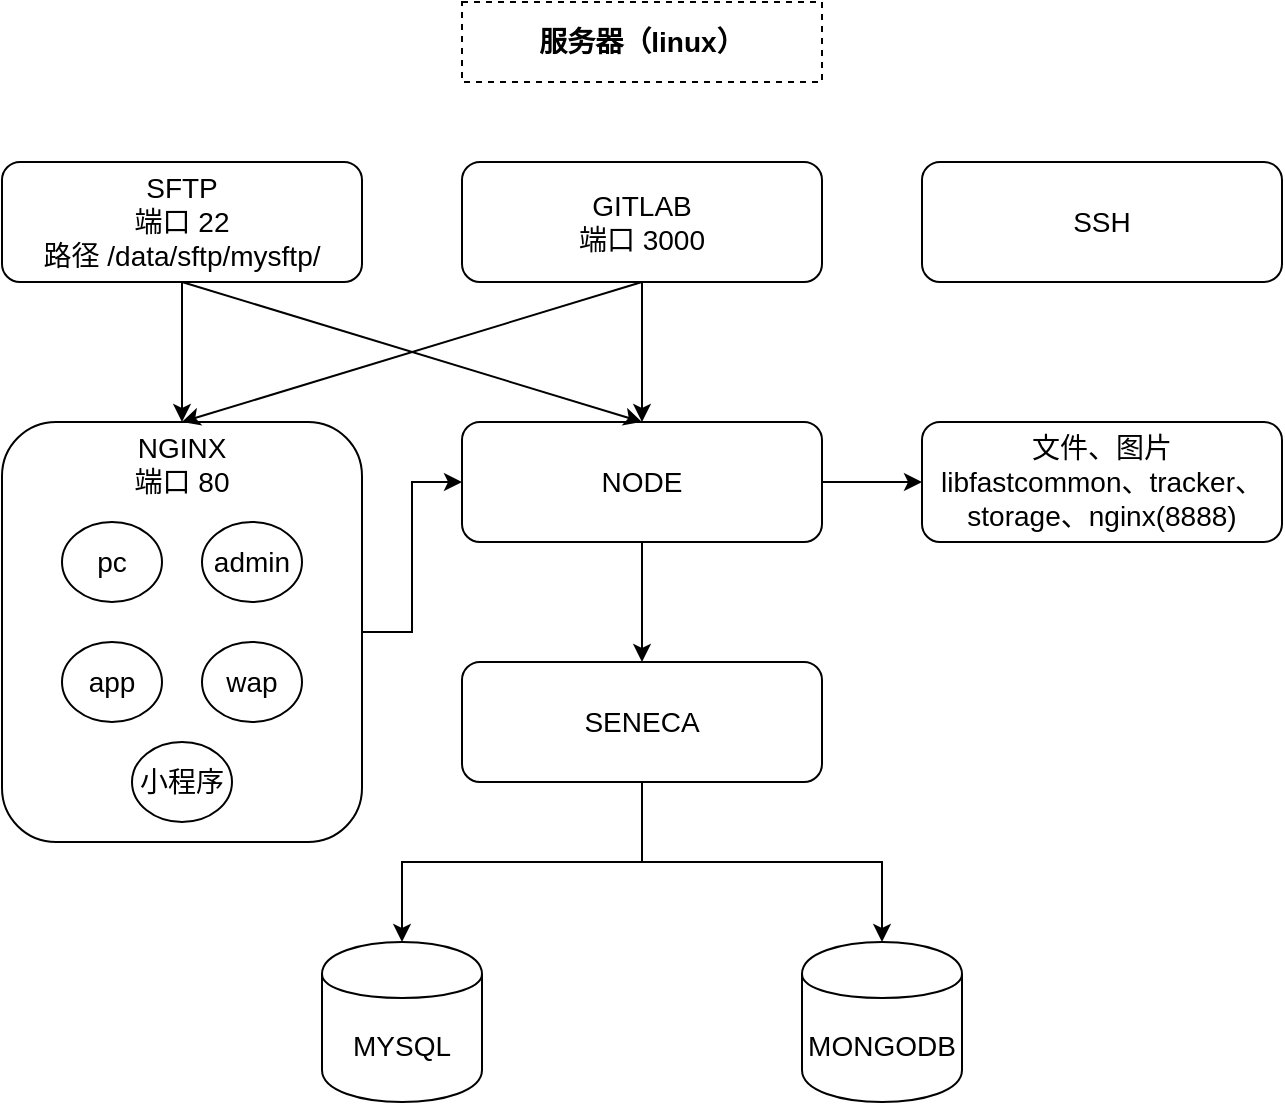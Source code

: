 <mxfile version="12.2.7" type="github" pages="1">
  <diagram id="VRQW3Jt0eaMa1CC4UobA" name="Page-1">
    <mxGraphModel dx="1320" dy="627" grid="1" gridSize="10" guides="1" tooltips="1" connect="1" arrows="1" fold="1" page="1" pageScale="1" pageWidth="827" pageHeight="1169" math="0" shadow="0">
      <root>
        <mxCell id="0"/>
        <mxCell id="1" parent="0"/>
        <mxCell id="4vmc7MduP0g42sPAPMOg-2" value="服务器（linux）" style="rounded=0;whiteSpace=wrap;html=1;fontStyle=1;fontSize=14;dashed=1;" parent="1" vertex="1">
          <mxGeometry x="300" y="20" width="180" height="40" as="geometry"/>
        </mxCell>
        <mxCell id="4vmc7MduP0g42sPAPMOg-4" value="文件、图片&#xa;libfastcommon、tracker、&#xa;storage、nginx(8888)" style="rounded=1;whiteSpace=wrap;strokeWidth=1;fontSize=14;fontStyle=0;fontFamily=Helvetica;verticalAlign=middle;horizontal=1;spacing=0;" parent="1" vertex="1">
          <mxGeometry x="530" y="230" width="180" height="60" as="geometry"/>
        </mxCell>
        <mxCell id="yCcydIhPeO00OU6VGQBU-1" value="SFTP&#xa;端口 22&#xa;路径 /data/sftp/mysftp/" style="rounded=1;whiteSpace=wrap;strokeWidth=1;fontSize=14;fontStyle=0;fontFamily=Helvetica;verticalAlign=middle;horizontal=1;spacing=0;" parent="1" vertex="1">
          <mxGeometry x="70" y="100" width="180" height="60" as="geometry"/>
        </mxCell>
        <mxCell id="yCcydIhPeO00OU6VGQBU-22" style="edgeStyle=orthogonalEdgeStyle;rounded=0;orthogonalLoop=1;jettySize=auto;html=1;exitX=1;exitY=0.5;exitDx=0;exitDy=0;entryX=0;entryY=0.5;entryDx=0;entryDy=0;fontFamily=Helvetica;fontSize=14;" parent="1" source="yCcydIhPeO00OU6VGQBU-2" target="4vmc7MduP0g42sPAPMOg-4" edge="1">
          <mxGeometry relative="1" as="geometry"/>
        </mxCell>
        <mxCell id="yCcydIhPeO00OU6VGQBU-26" style="edgeStyle=orthogonalEdgeStyle;rounded=0;orthogonalLoop=1;jettySize=auto;html=1;exitX=0.5;exitY=1;exitDx=0;exitDy=0;entryX=0.5;entryY=0;entryDx=0;entryDy=0;fontFamily=Helvetica;fontSize=14;" parent="1" source="yCcydIhPeO00OU6VGQBU-2" target="yCcydIhPeO00OU6VGQBU-23" edge="1">
          <mxGeometry relative="1" as="geometry"/>
        </mxCell>
        <mxCell id="yCcydIhPeO00OU6VGQBU-2" value="NODE" style="rounded=1;whiteSpace=wrap;strokeWidth=1;fontSize=14;fontStyle=0;fontFamily=Helvetica;verticalAlign=middle;horizontal=1;spacing=0;" parent="1" vertex="1">
          <mxGeometry x="300" y="230" width="180" height="60" as="geometry"/>
        </mxCell>
        <mxCell id="yCcydIhPeO00OU6VGQBU-19" style="edgeStyle=orthogonalEdgeStyle;rounded=0;orthogonalLoop=1;jettySize=auto;html=1;entryX=0.5;entryY=0;entryDx=0;entryDy=0;fontFamily=Helvetica;fontSize=14;" parent="1" source="yCcydIhPeO00OU6VGQBU-3" target="yCcydIhPeO00OU6VGQBU-2" edge="1">
          <mxGeometry relative="1" as="geometry"/>
        </mxCell>
        <mxCell id="yCcydIhPeO00OU6VGQBU-3" value="GITLAB&#xa;端口 3000" style="rounded=1;whiteSpace=wrap;strokeWidth=1;fontSize=14;fontStyle=0;fontFamily=Helvetica;verticalAlign=middle;horizontal=1;spacing=0;" parent="1" vertex="1">
          <mxGeometry x="300" y="100" width="180" height="60" as="geometry"/>
        </mxCell>
        <mxCell id="yCcydIhPeO00OU6VGQBU-25" style="edgeStyle=orthogonalEdgeStyle;rounded=0;orthogonalLoop=1;jettySize=auto;html=1;exitX=1;exitY=0.5;exitDx=0;exitDy=0;entryX=0;entryY=0.5;entryDx=0;entryDy=0;fontFamily=Helvetica;fontSize=14;" parent="1" source="yCcydIhPeO00OU6VGQBU-5" target="yCcydIhPeO00OU6VGQBU-2" edge="1">
          <mxGeometry relative="1" as="geometry"/>
        </mxCell>
        <mxCell id="yCcydIhPeO00OU6VGQBU-5" value="NGINX&#xa;端口 80" style="rounded=1;whiteSpace=wrap;strokeWidth=1;fontSize=14;fontStyle=0;fontFamily=Helvetica;verticalAlign=top;horizontal=1;spacing=0;" parent="1" vertex="1">
          <mxGeometry x="70" y="230" width="180" height="210" as="geometry"/>
        </mxCell>
        <mxCell id="yCcydIhPeO00OU6VGQBU-16" value="" style="endArrow=classic;html=1;fontFamily=Helvetica;fontSize=14;exitX=0.5;exitY=1;exitDx=0;exitDy=0;entryX=0.5;entryY=0;entryDx=0;entryDy=0;" parent="1" source="yCcydIhPeO00OU6VGQBU-1" target="yCcydIhPeO00OU6VGQBU-5" edge="1">
          <mxGeometry width="50" height="50" relative="1" as="geometry">
            <mxPoint x="70" y="420" as="sourcePoint"/>
            <mxPoint x="120" y="370" as="targetPoint"/>
          </mxGeometry>
        </mxCell>
        <mxCell id="yCcydIhPeO00OU6VGQBU-18" value="" style="endArrow=classic;html=1;fontFamily=Helvetica;fontSize=14;exitX=0.5;exitY=1;exitDx=0;exitDy=0;entryX=0.5;entryY=0;entryDx=0;entryDy=0;" parent="1" source="yCcydIhPeO00OU6VGQBU-3" target="yCcydIhPeO00OU6VGQBU-5" edge="1">
          <mxGeometry width="50" height="50" relative="1" as="geometry">
            <mxPoint x="70" y="420" as="sourcePoint"/>
            <mxPoint x="160" y="190" as="targetPoint"/>
          </mxGeometry>
        </mxCell>
        <mxCell id="yCcydIhPeO00OU6VGQBU-20" value="" style="endArrow=classic;html=1;fontFamily=Helvetica;fontSize=14;exitX=0.5;exitY=1;exitDx=0;exitDy=0;entryX=0.5;entryY=0;entryDx=0;entryDy=0;" parent="1" source="yCcydIhPeO00OU6VGQBU-1" target="yCcydIhPeO00OU6VGQBU-2" edge="1">
          <mxGeometry width="50" height="50" relative="1" as="geometry">
            <mxPoint x="70" y="420" as="sourcePoint"/>
            <mxPoint x="120" y="370" as="targetPoint"/>
          </mxGeometry>
        </mxCell>
        <mxCell id="yCcydIhPeO00OU6VGQBU-34" style="edgeStyle=orthogonalEdgeStyle;rounded=0;orthogonalLoop=1;jettySize=auto;html=1;exitX=0.5;exitY=1;exitDx=0;exitDy=0;entryX=0.5;entryY=0;entryDx=0;entryDy=0;fontFamily=Helvetica;fontSize=14;" parent="1" source="yCcydIhPeO00OU6VGQBU-23" target="yCcydIhPeO00OU6VGQBU-31" edge="1">
          <mxGeometry relative="1" as="geometry"/>
        </mxCell>
        <mxCell id="yCcydIhPeO00OU6VGQBU-35" style="edgeStyle=orthogonalEdgeStyle;rounded=0;orthogonalLoop=1;jettySize=auto;html=1;exitX=0.5;exitY=1;exitDx=0;exitDy=0;fontFamily=Helvetica;fontSize=14;" parent="1" source="yCcydIhPeO00OU6VGQBU-23" target="yCcydIhPeO00OU6VGQBU-30" edge="1">
          <mxGeometry relative="1" as="geometry"/>
        </mxCell>
        <mxCell id="yCcydIhPeO00OU6VGQBU-23" value="SENECA" style="rounded=1;whiteSpace=wrap;strokeWidth=1;fontSize=14;fontStyle=0;fontFamily=Helvetica;verticalAlign=middle;horizontal=1;spacing=0;" parent="1" vertex="1">
          <mxGeometry x="300" y="350" width="180" height="60" as="geometry"/>
        </mxCell>
        <mxCell id="yCcydIhPeO00OU6VGQBU-29" value="SSH" style="rounded=1;whiteSpace=wrap;strokeWidth=1;fontSize=14;fontStyle=0;fontFamily=Helvetica;verticalAlign=middle;horizontal=1;spacing=0;" parent="1" vertex="1">
          <mxGeometry x="530" y="100" width="180" height="60" as="geometry"/>
        </mxCell>
        <mxCell id="yCcydIhPeO00OU6VGQBU-30" value="&lt;span style=&quot;white-space: normal&quot;&gt;MYSQL&lt;br&gt;&lt;/span&gt;" style="shape=cylinder;whiteSpace=wrap;html=1;boundedLbl=1;backgroundOutline=1;strokeWidth=1;fontFamily=Helvetica;fontSize=14;" parent="1" vertex="1">
          <mxGeometry x="230" y="490" width="80" height="80" as="geometry"/>
        </mxCell>
        <mxCell id="yCcydIhPeO00OU6VGQBU-31" value="&lt;span style=&quot;white-space: normal&quot;&gt;MONGODB&lt;/span&gt;" style="shape=cylinder;whiteSpace=wrap;html=1;boundedLbl=1;backgroundOutline=1;strokeWidth=1;fontFamily=Helvetica;fontSize=14;" parent="1" vertex="1">
          <mxGeometry x="470" y="490" width="80" height="80" as="geometry"/>
        </mxCell>
        <mxCell id="yCcydIhPeO00OU6VGQBU-36" value="pc" style="ellipse;whiteSpace=wrap;html=1;strokeWidth=1;fontFamily=Helvetica;fontSize=14;" parent="1" vertex="1">
          <mxGeometry x="100" y="280" width="50" height="40" as="geometry"/>
        </mxCell>
        <mxCell id="yCcydIhPeO00OU6VGQBU-37" value="app" style="ellipse;whiteSpace=wrap;html=1;strokeWidth=1;fontFamily=Helvetica;fontSize=14;" parent="1" vertex="1">
          <mxGeometry x="100" y="340" width="50" height="40" as="geometry"/>
        </mxCell>
        <mxCell id="yCcydIhPeO00OU6VGQBU-38" value="admin" style="ellipse;whiteSpace=wrap;html=1;strokeWidth=1;fontFamily=Helvetica;fontSize=14;" parent="1" vertex="1">
          <mxGeometry x="170" y="280" width="50" height="40" as="geometry"/>
        </mxCell>
        <mxCell id="yCcydIhPeO00OU6VGQBU-39" value="wap" style="ellipse;whiteSpace=wrap;html=1;strokeWidth=1;fontFamily=Helvetica;fontSize=14;" parent="1" vertex="1">
          <mxGeometry x="170" y="340" width="50" height="40" as="geometry"/>
        </mxCell>
        <mxCell id="RD7X4ZQIv3MIAF7OjbzN-1" value="小程序" style="ellipse;whiteSpace=wrap;html=1;strokeWidth=1;fontFamily=Helvetica;fontSize=14;" vertex="1" parent="1">
          <mxGeometry x="135" y="390" width="50" height="40" as="geometry"/>
        </mxCell>
      </root>
    </mxGraphModel>
  </diagram>
</mxfile>
